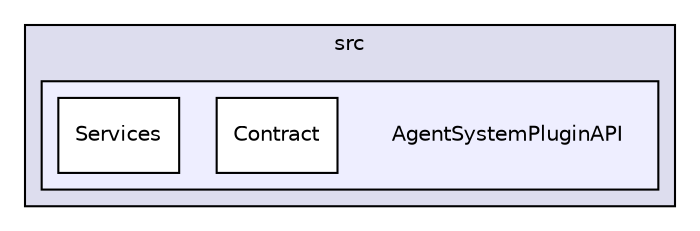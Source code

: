 digraph "D:/Work/Programmieren/Java/D-MARLA/Implementation/PluginAPI/AgentSystemPluginAPI/src/AgentSystemPluginAPI" {
  compound=true
  node [ fontsize="10", fontname="Helvetica"];
  edge [ labelfontsize="10", labelfontname="Helvetica"];
  subgraph clusterdir_e433f0618abab6ae78cd40443ca75e3a {
    graph [ bgcolor="#ddddee", pencolor="black", label="src" fontname="Helvetica", fontsize="10", URL="dir_e433f0618abab6ae78cd40443ca75e3a.html"]
  subgraph clusterdir_eb1255ce178d434b21ef0312c81adf76 {
    graph [ bgcolor="#eeeeff", pencolor="black", label="" URL="dir_eb1255ce178d434b21ef0312c81adf76.html"];
    dir_eb1255ce178d434b21ef0312c81adf76 [shape=plaintext label="AgentSystemPluginAPI"];
    dir_d97077ad99637fd1abc501f5e5c8b4c0 [shape=box label="Contract" color="black" fillcolor="white" style="filled" URL="dir_d97077ad99637fd1abc501f5e5c8b4c0.html"];
    dir_8ba452d3eb7044c6e298d0e930ed900a [shape=box label="Services" color="black" fillcolor="white" style="filled" URL="dir_8ba452d3eb7044c6e298d0e930ed900a.html"];
  }
  }
}

